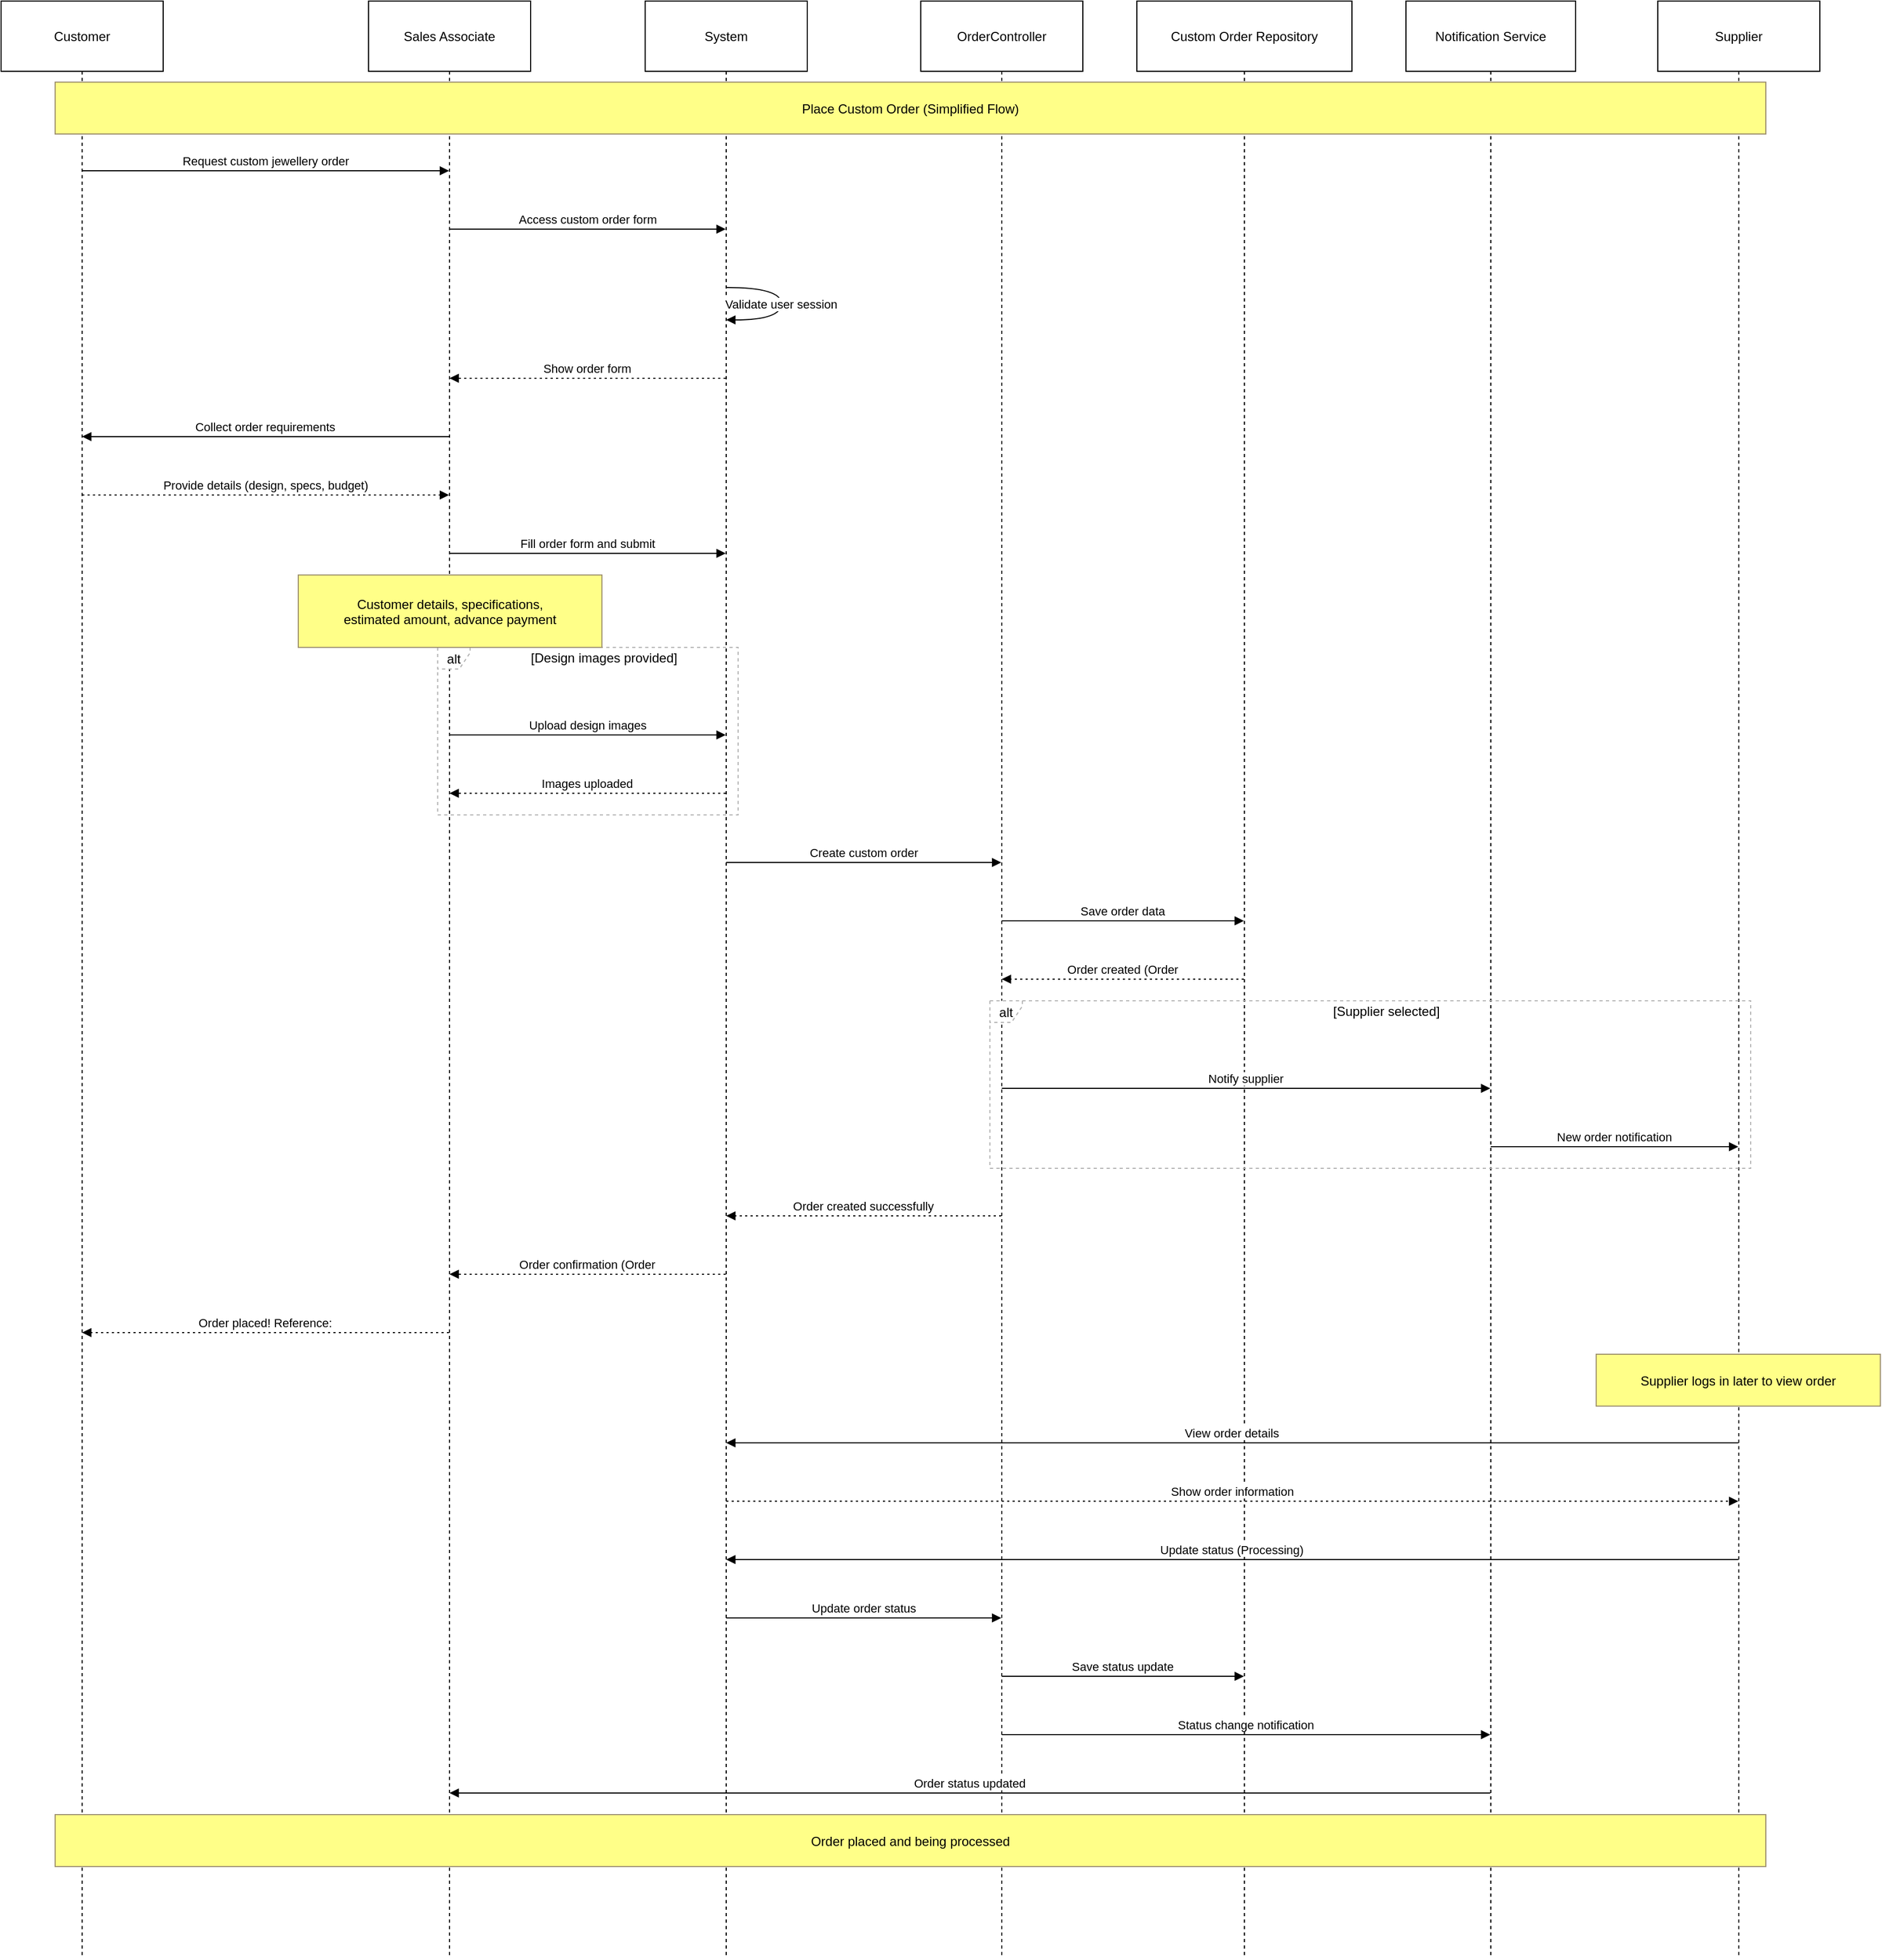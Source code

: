 <mxfile version="24.7.17">
  <diagram name="Page-1" id="geIPn2DhWkAwnWHj1Xc2">
    <mxGraphModel dx="1843" dy="887" grid="1" gridSize="10" guides="1" tooltips="1" connect="1" arrows="1" fold="1" page="1" pageScale="1" pageWidth="850" pageHeight="1100" math="0" shadow="0">
      <root>
        <mxCell id="0" />
        <mxCell id="1" parent="0" />
        <mxCell id="qZf8smQs6eTfrNfYmoOq-1" value="Customer" style="shape=umlLifeline;perimeter=lifelinePerimeter;whiteSpace=wrap;container=1;dropTarget=0;collapsible=0;recursiveResize=0;outlineConnect=0;portConstraint=eastwest;newEdgeStyle={&quot;edgeStyle&quot;:&quot;elbowEdgeStyle&quot;,&quot;elbow&quot;:&quot;vertical&quot;,&quot;curved&quot;:0,&quot;rounded&quot;:0};size=65;" vertex="1" parent="1">
          <mxGeometry x="20" y="20" width="150" height="1811" as="geometry" />
        </mxCell>
        <mxCell id="qZf8smQs6eTfrNfYmoOq-2" value="Sales Associate" style="shape=umlLifeline;perimeter=lifelinePerimeter;whiteSpace=wrap;container=1;dropTarget=0;collapsible=0;recursiveResize=0;outlineConnect=0;portConstraint=eastwest;newEdgeStyle={&quot;edgeStyle&quot;:&quot;elbowEdgeStyle&quot;,&quot;elbow&quot;:&quot;vertical&quot;,&quot;curved&quot;:0,&quot;rounded&quot;:0};size=65;" vertex="1" parent="1">
          <mxGeometry x="360" y="20" width="150" height="1811" as="geometry" />
        </mxCell>
        <mxCell id="qZf8smQs6eTfrNfYmoOq-3" value="System" style="shape=umlLifeline;perimeter=lifelinePerimeter;whiteSpace=wrap;container=1;dropTarget=0;collapsible=0;recursiveResize=0;outlineConnect=0;portConstraint=eastwest;newEdgeStyle={&quot;edgeStyle&quot;:&quot;elbowEdgeStyle&quot;,&quot;elbow&quot;:&quot;vertical&quot;,&quot;curved&quot;:0,&quot;rounded&quot;:0};size=65;" vertex="1" parent="1">
          <mxGeometry x="616" y="20" width="150" height="1811" as="geometry" />
        </mxCell>
        <mxCell id="qZf8smQs6eTfrNfYmoOq-4" value="OrderController" style="shape=umlLifeline;perimeter=lifelinePerimeter;whiteSpace=wrap;container=1;dropTarget=0;collapsible=0;recursiveResize=0;outlineConnect=0;portConstraint=eastwest;newEdgeStyle={&quot;edgeStyle&quot;:&quot;elbowEdgeStyle&quot;,&quot;elbow&quot;:&quot;vertical&quot;,&quot;curved&quot;:0,&quot;rounded&quot;:0};size=65;" vertex="1" parent="1">
          <mxGeometry x="871" y="20" width="150" height="1811" as="geometry" />
        </mxCell>
        <mxCell id="qZf8smQs6eTfrNfYmoOq-5" value="Custom Order Repository" style="shape=umlLifeline;perimeter=lifelinePerimeter;whiteSpace=wrap;container=1;dropTarget=0;collapsible=0;recursiveResize=0;outlineConnect=0;portConstraint=eastwest;newEdgeStyle={&quot;edgeStyle&quot;:&quot;elbowEdgeStyle&quot;,&quot;elbow&quot;:&quot;vertical&quot;,&quot;curved&quot;:0,&quot;rounded&quot;:0};size=65;" vertex="1" parent="1">
          <mxGeometry x="1071" y="20" width="199" height="1811" as="geometry" />
        </mxCell>
        <mxCell id="qZf8smQs6eTfrNfYmoOq-6" value="Notification Service" style="shape=umlLifeline;perimeter=lifelinePerimeter;whiteSpace=wrap;container=1;dropTarget=0;collapsible=0;recursiveResize=0;outlineConnect=0;portConstraint=eastwest;newEdgeStyle={&quot;edgeStyle&quot;:&quot;elbowEdgeStyle&quot;,&quot;elbow&quot;:&quot;vertical&quot;,&quot;curved&quot;:0,&quot;rounded&quot;:0};size=65;" vertex="1" parent="1">
          <mxGeometry x="1320" y="20" width="157" height="1811" as="geometry" />
        </mxCell>
        <mxCell id="qZf8smQs6eTfrNfYmoOq-7" value="Supplier" style="shape=umlLifeline;perimeter=lifelinePerimeter;whiteSpace=wrap;container=1;dropTarget=0;collapsible=0;recursiveResize=0;outlineConnect=0;portConstraint=eastwest;newEdgeStyle={&quot;edgeStyle&quot;:&quot;elbowEdgeStyle&quot;,&quot;elbow&quot;:&quot;vertical&quot;,&quot;curved&quot;:0,&quot;rounded&quot;:0};size=65;" vertex="1" parent="1">
          <mxGeometry x="1553" y="20" width="150" height="1811" as="geometry" />
        </mxCell>
        <mxCell id="qZf8smQs6eTfrNfYmoOq-8" value="alt" style="shape=umlFrame;dashed=1;pointerEvents=0;dropTarget=0;strokeColor=#B3B3B3;height=20;width=30" vertex="1" parent="1">
          <mxGeometry x="424" y="618" width="278" height="155" as="geometry" />
        </mxCell>
        <mxCell id="qZf8smQs6eTfrNfYmoOq-9" value="[Design images provided]" style="text;strokeColor=none;fillColor=none;align=center;verticalAlign=middle;whiteSpace=wrap;" vertex="1" parent="qZf8smQs6eTfrNfYmoOq-8">
          <mxGeometry x="30" width="248" height="20" as="geometry" />
        </mxCell>
        <mxCell id="qZf8smQs6eTfrNfYmoOq-10" value="alt" style="shape=umlFrame;dashed=1;pointerEvents=0;dropTarget=0;strokeColor=#B3B3B3;height=20;width=30" vertex="1" parent="1">
          <mxGeometry x="935" y="945" width="704" height="155" as="geometry" />
        </mxCell>
        <mxCell id="qZf8smQs6eTfrNfYmoOq-11" value="[Supplier selected]" style="text;strokeColor=none;fillColor=none;align=center;verticalAlign=middle;whiteSpace=wrap;" vertex="1" parent="qZf8smQs6eTfrNfYmoOq-10">
          <mxGeometry x="30" width="674" height="20" as="geometry" />
        </mxCell>
        <mxCell id="qZf8smQs6eTfrNfYmoOq-12" value="Request custom jewellery order" style="verticalAlign=bottom;edgeStyle=elbowEdgeStyle;elbow=vertical;curved=0;rounded=0;endArrow=block;" edge="1" parent="1" source="qZf8smQs6eTfrNfYmoOq-1" target="qZf8smQs6eTfrNfYmoOq-2">
          <mxGeometry relative="1" as="geometry">
            <Array as="points">
              <mxPoint x="274" y="177" />
            </Array>
          </mxGeometry>
        </mxCell>
        <mxCell id="qZf8smQs6eTfrNfYmoOq-13" value="Access custom order form" style="verticalAlign=bottom;edgeStyle=elbowEdgeStyle;elbow=vertical;curved=0;rounded=0;endArrow=block;" edge="1" parent="1" source="qZf8smQs6eTfrNfYmoOq-2" target="qZf8smQs6eTfrNfYmoOq-3">
          <mxGeometry relative="1" as="geometry">
            <Array as="points">
              <mxPoint x="572" y="231" />
            </Array>
          </mxGeometry>
        </mxCell>
        <mxCell id="qZf8smQs6eTfrNfYmoOq-14" value="Validate user session" style="curved=1;endArrow=block;rounded=0;" edge="1" parent="1" source="qZf8smQs6eTfrNfYmoOq-3" target="qZf8smQs6eTfrNfYmoOq-3">
          <mxGeometry relative="1" as="geometry">
            <Array as="points">
              <mxPoint x="742" y="285" />
              <mxPoint x="742" y="315" />
            </Array>
          </mxGeometry>
        </mxCell>
        <mxCell id="qZf8smQs6eTfrNfYmoOq-15" value="Show order form" style="verticalAlign=bottom;edgeStyle=elbowEdgeStyle;elbow=vertical;curved=0;rounded=0;dashed=1;dashPattern=2 3;endArrow=block;" edge="1" parent="1" source="qZf8smQs6eTfrNfYmoOq-3" target="qZf8smQs6eTfrNfYmoOq-2">
          <mxGeometry relative="1" as="geometry">
            <Array as="points">
              <mxPoint x="575" y="369" />
            </Array>
          </mxGeometry>
        </mxCell>
        <mxCell id="qZf8smQs6eTfrNfYmoOq-16" value="Collect order requirements" style="verticalAlign=bottom;edgeStyle=elbowEdgeStyle;elbow=vertical;curved=0;rounded=0;endArrow=block;" edge="1" parent="1" source="qZf8smQs6eTfrNfYmoOq-2" target="qZf8smQs6eTfrNfYmoOq-1">
          <mxGeometry relative="1" as="geometry">
            <Array as="points">
              <mxPoint x="277" y="423" />
            </Array>
          </mxGeometry>
        </mxCell>
        <mxCell id="qZf8smQs6eTfrNfYmoOq-17" value="Provide details (design, specs, budget)" style="verticalAlign=bottom;edgeStyle=elbowEdgeStyle;elbow=vertical;curved=0;rounded=0;dashed=1;dashPattern=2 3;endArrow=block;" edge="1" parent="1" source="qZf8smQs6eTfrNfYmoOq-1" target="qZf8smQs6eTfrNfYmoOq-2">
          <mxGeometry relative="1" as="geometry">
            <Array as="points">
              <mxPoint x="274" y="477" />
            </Array>
          </mxGeometry>
        </mxCell>
        <mxCell id="qZf8smQs6eTfrNfYmoOq-18" value="Fill order form and submit" style="verticalAlign=bottom;edgeStyle=elbowEdgeStyle;elbow=vertical;curved=0;rounded=0;endArrow=block;" edge="1" parent="1" source="qZf8smQs6eTfrNfYmoOq-2" target="qZf8smQs6eTfrNfYmoOq-3">
          <mxGeometry relative="1" as="geometry">
            <Array as="points">
              <mxPoint x="572" y="531" />
            </Array>
          </mxGeometry>
        </mxCell>
        <mxCell id="qZf8smQs6eTfrNfYmoOq-19" value="Upload design images" style="verticalAlign=bottom;edgeStyle=elbowEdgeStyle;elbow=vertical;curved=0;rounded=0;endArrow=block;" edge="1" parent="1" source="qZf8smQs6eTfrNfYmoOq-2" target="qZf8smQs6eTfrNfYmoOq-3">
          <mxGeometry relative="1" as="geometry">
            <Array as="points">
              <mxPoint x="572" y="699" />
            </Array>
          </mxGeometry>
        </mxCell>
        <mxCell id="qZf8smQs6eTfrNfYmoOq-20" value="Images uploaded" style="verticalAlign=bottom;edgeStyle=elbowEdgeStyle;elbow=vertical;curved=0;rounded=0;dashed=1;dashPattern=2 3;endArrow=block;" edge="1" parent="1" source="qZf8smQs6eTfrNfYmoOq-3" target="qZf8smQs6eTfrNfYmoOq-2">
          <mxGeometry relative="1" as="geometry">
            <Array as="points">
              <mxPoint x="575" y="753" />
            </Array>
          </mxGeometry>
        </mxCell>
        <mxCell id="qZf8smQs6eTfrNfYmoOq-21" value="Create custom order" style="verticalAlign=bottom;edgeStyle=elbowEdgeStyle;elbow=vertical;curved=0;rounded=0;endArrow=block;" edge="1" parent="1" source="qZf8smQs6eTfrNfYmoOq-3" target="qZf8smQs6eTfrNfYmoOq-4">
          <mxGeometry relative="1" as="geometry">
            <Array as="points">
              <mxPoint x="827" y="817" />
            </Array>
          </mxGeometry>
        </mxCell>
        <mxCell id="qZf8smQs6eTfrNfYmoOq-22" value="Save order data" style="verticalAlign=bottom;edgeStyle=elbowEdgeStyle;elbow=vertical;curved=0;rounded=0;endArrow=block;" edge="1" parent="1" source="qZf8smQs6eTfrNfYmoOq-4" target="qZf8smQs6eTfrNfYmoOq-5">
          <mxGeometry relative="1" as="geometry">
            <Array as="points">
              <mxPoint x="1067" y="871" />
            </Array>
          </mxGeometry>
        </mxCell>
        <mxCell id="qZf8smQs6eTfrNfYmoOq-23" value="Order created (Order" style="verticalAlign=bottom;edgeStyle=elbowEdgeStyle;elbow=vertical;curved=0;rounded=0;dashed=1;dashPattern=2 3;endArrow=block;" edge="1" parent="1" source="qZf8smQs6eTfrNfYmoOq-5" target="qZf8smQs6eTfrNfYmoOq-4">
          <mxGeometry relative="1" as="geometry">
            <Array as="points">
              <mxPoint x="1070" y="925" />
            </Array>
          </mxGeometry>
        </mxCell>
        <mxCell id="qZf8smQs6eTfrNfYmoOq-24" value="Notify supplier" style="verticalAlign=bottom;edgeStyle=elbowEdgeStyle;elbow=vertical;curved=0;rounded=0;endArrow=block;" edge="1" parent="1" source="qZf8smQs6eTfrNfYmoOq-4" target="qZf8smQs6eTfrNfYmoOq-6">
          <mxGeometry relative="1" as="geometry">
            <Array as="points">
              <mxPoint x="1181" y="1026" />
            </Array>
          </mxGeometry>
        </mxCell>
        <mxCell id="qZf8smQs6eTfrNfYmoOq-25" value="New order notification" style="verticalAlign=bottom;edgeStyle=elbowEdgeStyle;elbow=vertical;curved=0;rounded=0;endArrow=block;" edge="1" parent="1" source="qZf8smQs6eTfrNfYmoOq-6" target="qZf8smQs6eTfrNfYmoOq-7">
          <mxGeometry relative="1" as="geometry">
            <Array as="points">
              <mxPoint x="1522" y="1080" />
            </Array>
          </mxGeometry>
        </mxCell>
        <mxCell id="qZf8smQs6eTfrNfYmoOq-26" value="Order created successfully" style="verticalAlign=bottom;edgeStyle=elbowEdgeStyle;elbow=vertical;curved=0;rounded=0;dashed=1;dashPattern=2 3;endArrow=block;" edge="1" parent="1" source="qZf8smQs6eTfrNfYmoOq-4" target="qZf8smQs6eTfrNfYmoOq-3">
          <mxGeometry relative="1" as="geometry">
            <Array as="points">
              <mxPoint x="830" y="1144" />
            </Array>
          </mxGeometry>
        </mxCell>
        <mxCell id="qZf8smQs6eTfrNfYmoOq-27" value="Order confirmation (Order" style="verticalAlign=bottom;edgeStyle=elbowEdgeStyle;elbow=vertical;curved=0;rounded=0;dashed=1;dashPattern=2 3;endArrow=block;" edge="1" parent="1" source="qZf8smQs6eTfrNfYmoOq-3" target="qZf8smQs6eTfrNfYmoOq-2">
          <mxGeometry relative="1" as="geometry">
            <Array as="points">
              <mxPoint x="575" y="1198" />
            </Array>
          </mxGeometry>
        </mxCell>
        <mxCell id="qZf8smQs6eTfrNfYmoOq-28" value="Order placed! Reference:" style="verticalAlign=bottom;edgeStyle=elbowEdgeStyle;elbow=vertical;curved=0;rounded=0;dashed=1;dashPattern=2 3;endArrow=block;" edge="1" parent="1" source="qZf8smQs6eTfrNfYmoOq-2" target="qZf8smQs6eTfrNfYmoOq-1">
          <mxGeometry relative="1" as="geometry">
            <Array as="points">
              <mxPoint x="277" y="1252" />
            </Array>
          </mxGeometry>
        </mxCell>
        <mxCell id="qZf8smQs6eTfrNfYmoOq-29" value="View order details" style="verticalAlign=bottom;edgeStyle=elbowEdgeStyle;elbow=vertical;curved=0;rounded=0;endArrow=block;" edge="1" parent="1" source="qZf8smQs6eTfrNfYmoOq-7" target="qZf8smQs6eTfrNfYmoOq-3">
          <mxGeometry relative="1" as="geometry">
            <Array as="points">
              <mxPoint x="1171" y="1354" />
            </Array>
          </mxGeometry>
        </mxCell>
        <mxCell id="qZf8smQs6eTfrNfYmoOq-30" value="Show order information" style="verticalAlign=bottom;edgeStyle=elbowEdgeStyle;elbow=vertical;curved=0;rounded=0;dashed=1;dashPattern=2 3;endArrow=block;" edge="1" parent="1" source="qZf8smQs6eTfrNfYmoOq-3" target="qZf8smQs6eTfrNfYmoOq-7">
          <mxGeometry relative="1" as="geometry">
            <Array as="points">
              <mxPoint x="1168" y="1408" />
            </Array>
          </mxGeometry>
        </mxCell>
        <mxCell id="qZf8smQs6eTfrNfYmoOq-31" value="Update status (Processing)" style="verticalAlign=bottom;edgeStyle=elbowEdgeStyle;elbow=vertical;curved=0;rounded=0;endArrow=block;" edge="1" parent="1" source="qZf8smQs6eTfrNfYmoOq-7" target="qZf8smQs6eTfrNfYmoOq-3">
          <mxGeometry relative="1" as="geometry">
            <Array as="points">
              <mxPoint x="1171" y="1462" />
            </Array>
          </mxGeometry>
        </mxCell>
        <mxCell id="qZf8smQs6eTfrNfYmoOq-32" value="Update order status" style="verticalAlign=bottom;edgeStyle=elbowEdgeStyle;elbow=vertical;curved=0;rounded=0;endArrow=block;" edge="1" parent="1" source="qZf8smQs6eTfrNfYmoOq-3" target="qZf8smQs6eTfrNfYmoOq-4">
          <mxGeometry relative="1" as="geometry">
            <Array as="points">
              <mxPoint x="827" y="1516" />
            </Array>
          </mxGeometry>
        </mxCell>
        <mxCell id="qZf8smQs6eTfrNfYmoOq-33" value="Save status update" style="verticalAlign=bottom;edgeStyle=elbowEdgeStyle;elbow=vertical;curved=0;rounded=0;endArrow=block;" edge="1" parent="1" source="qZf8smQs6eTfrNfYmoOq-4" target="qZf8smQs6eTfrNfYmoOq-5">
          <mxGeometry relative="1" as="geometry">
            <Array as="points">
              <mxPoint x="1067" y="1570" />
            </Array>
          </mxGeometry>
        </mxCell>
        <mxCell id="qZf8smQs6eTfrNfYmoOq-34" value="Status change notification" style="verticalAlign=bottom;edgeStyle=elbowEdgeStyle;elbow=vertical;curved=0;rounded=0;endArrow=block;" edge="1" parent="1" source="qZf8smQs6eTfrNfYmoOq-4" target="qZf8smQs6eTfrNfYmoOq-6">
          <mxGeometry relative="1" as="geometry">
            <Array as="points">
              <mxPoint x="1181" y="1624" />
            </Array>
          </mxGeometry>
        </mxCell>
        <mxCell id="qZf8smQs6eTfrNfYmoOq-35" value="Order status updated" style="verticalAlign=bottom;edgeStyle=elbowEdgeStyle;elbow=vertical;curved=0;rounded=0;endArrow=block;" edge="1" parent="1" source="qZf8smQs6eTfrNfYmoOq-6" target="qZf8smQs6eTfrNfYmoOq-2">
          <mxGeometry relative="1" as="geometry">
            <Array as="points">
              <mxPoint x="928" y="1678" />
            </Array>
          </mxGeometry>
        </mxCell>
        <mxCell id="qZf8smQs6eTfrNfYmoOq-36" value="Place Custom Order (Simplified Flow)" style="fillColor=#ffff88;strokeColor=#9E916F;" vertex="1" parent="1">
          <mxGeometry x="70" y="95" width="1583" height="48" as="geometry" />
        </mxCell>
        <mxCell id="qZf8smQs6eTfrNfYmoOq-37" value="Customer details, specifications,&#xa;estimated amount, advance payment" style="fillColor=#ffff88;strokeColor=#9E916F;" vertex="1" parent="1">
          <mxGeometry x="295" y="551" width="281" height="67" as="geometry" />
        </mxCell>
        <mxCell id="qZf8smQs6eTfrNfYmoOq-38" value="Supplier logs in later to view order" style="fillColor=#ffff88;strokeColor=#9E916F;" vertex="1" parent="1">
          <mxGeometry x="1496" y="1272" width="263" height="48" as="geometry" />
        </mxCell>
        <mxCell id="qZf8smQs6eTfrNfYmoOq-39" value="Order placed and being processed" style="fillColor=#ffff88;strokeColor=#9E916F;" vertex="1" parent="1">
          <mxGeometry x="70" y="1698" width="1583" height="48" as="geometry" />
        </mxCell>
      </root>
    </mxGraphModel>
  </diagram>
</mxfile>
